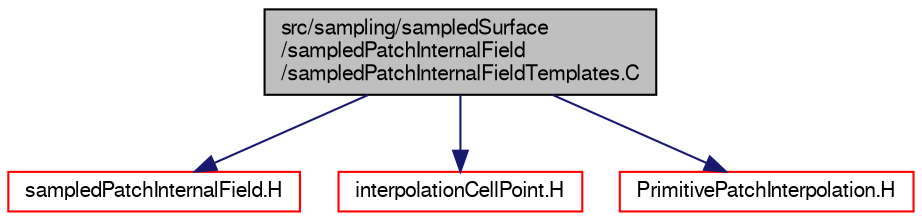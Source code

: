digraph "src/sampling/sampledSurface/sampledPatchInternalField/sampledPatchInternalFieldTemplates.C"
{
  bgcolor="transparent";
  edge [fontname="FreeSans",fontsize="10",labelfontname="FreeSans",labelfontsize="10"];
  node [fontname="FreeSans",fontsize="10",shape=record];
  Node0 [label="src/sampling/sampledSurface\l/sampledPatchInternalField\l/sampledPatchInternalFieldTemplates.C",height=0.2,width=0.4,color="black", fillcolor="grey75", style="filled", fontcolor="black"];
  Node0 -> Node1 [color="midnightblue",fontsize="10",style="solid",fontname="FreeSans"];
  Node1 [label="sampledPatchInternalField.H",height=0.2,width=0.4,color="red",URL="$a14759.html"];
  Node0 -> Node355 [color="midnightblue",fontsize="10",style="solid",fontname="FreeSans"];
  Node355 [label="interpolationCellPoint.H",height=0.2,width=0.4,color="red",URL="$a03800.html"];
  Node0 -> Node358 [color="midnightblue",fontsize="10",style="solid",fontname="FreeSans"];
  Node358 [label="PrimitivePatchInterpolation.H",height=0.2,width=0.4,color="red",URL="$a10496.html"];
}
